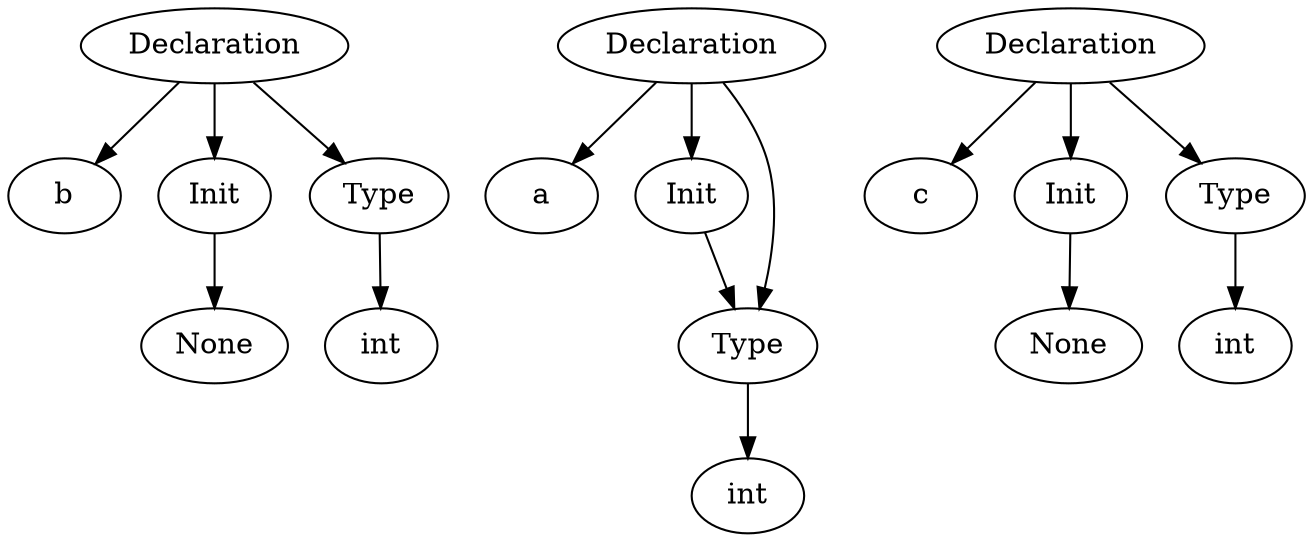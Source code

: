 digraph parse_tree {{gv100001[label="Declaration"]}->{b gv100000[label="Init"] gv100003[label="Type"]};
{gv100000[label="Init"]}->{gv100005[label="None"]};
{gv100003[label="Type"]}->{gv100004[label="int"]};
{gv100007[label="Declaration"]}->{a gv100006[label="Init"] gv100009[label="Type"]};
{gv100006[label="Init"]}->{gv100009[label="Type"]}->{gv100010[label="int"]};
{gv100012[label="Declaration"]}->{c gv100011[label="Init"] gv100014[label="Type"]};
{gv100011[label="Init"]}->{gv100016[label="None"]};
{gv100014[label="Type"]}->{gv100015[label="int"]};
}